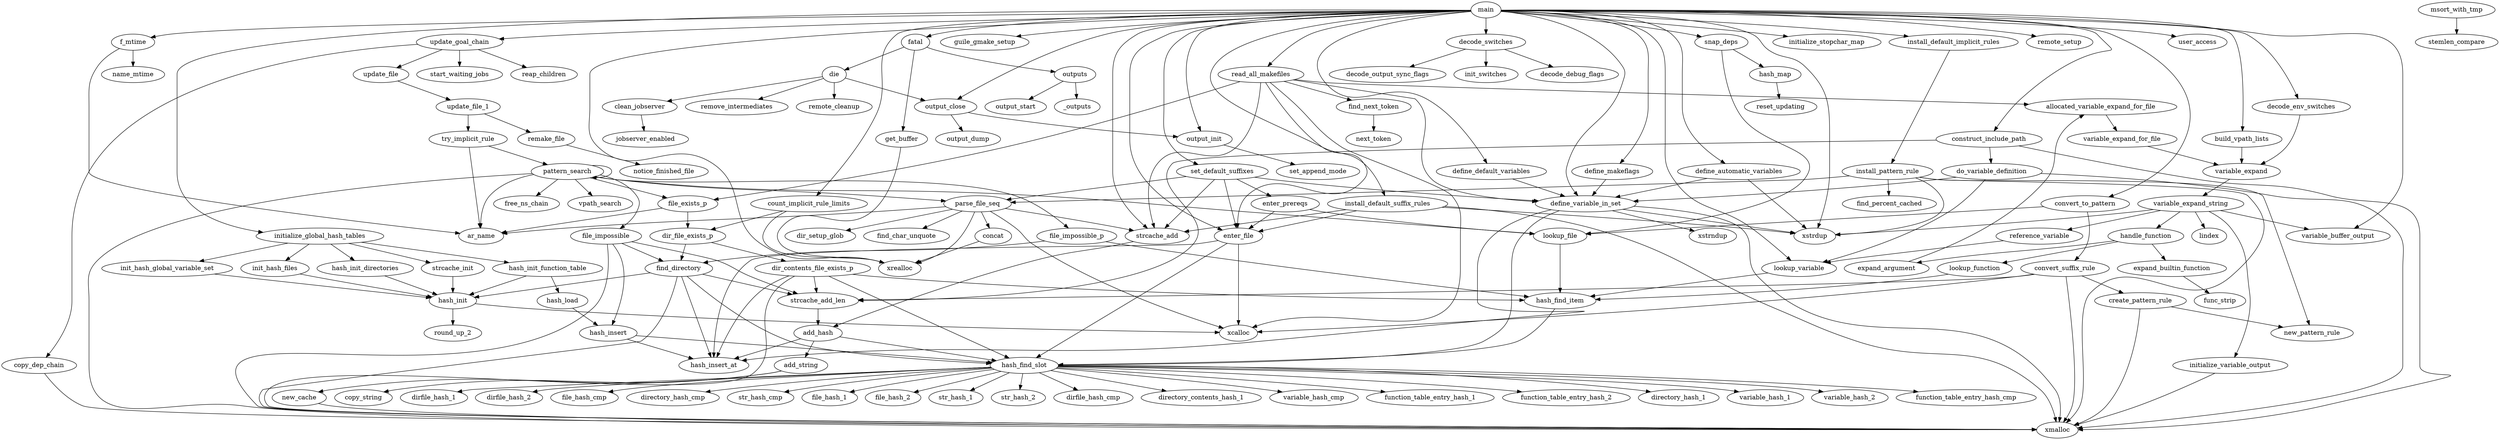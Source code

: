 digraph G {
	"file_impossible" -> "hash_insert";
	"main" -> "initialize_global_hash_tables";
	"define_variable_in_set" -> "hash_insert_at";
	"output_close" -> "output_dump";
	"hash_find_slot" -> "directory_hash_cmp";
	"hash_insert" -> "hash_find_slot";
	"variable_expand_string" -> "xstrdup";
	"f_mtime" -> "name_mtime";
	"main" -> "update_goal_chain";
	"main" -> "guile_gmake_setup";
	"hash_init" -> "round_up_2";
	"fatal" -> "get_buffer";
	"main" -> "fatal";
	"enter_file" -> "xcalloc";
	"variable_expand_string" -> "lindex";
	"handle_function" -> "expand_builtin_function";
	"dir_contents_file_exists_p" -> "hash_find_item";
	"main" -> "xstrdup";
	"initialize_global_hash_tables" -> "strcache_init";
	"die" -> "output_close";
	"main" -> "xrealloc";
	"install_default_implicit_rules" -> "install_pattern_rule";
	"main" -> "define_makeflags";
	"enter_prereqs" -> "lookup_file";
	"init_hash_global_variable_set" -> "hash_init";
	"dir_contents_file_exists_p" -> "xmalloc";
	"initialize_global_hash_tables" -> "init_hash_global_variable_set";
	"install_default_suffix_rules" -> "enter_file";
	"do_variable_definition" -> "lookup_variable";
	"hash_insert" -> "hash_insert_at";
	"hash_init" -> "xcalloc";
	"file_impossible_p" -> "find_directory";
	"get_buffer" -> "xrealloc";
	"parse_file_seq" -> "strcache_add";
	"decode_switches" -> "decode_output_sync_flags";
	"variable_expand" -> "variable_expand_string";
	"main" -> "enter_file";
	"hash_find_slot" -> "str_hash_cmp";
	"install_pattern_rule" -> "parse_file_seq";
	"variable_expand_for_file" -> "variable_expand";
	"try_implicit_rule" -> "pattern_search";
	"handle_function" -> "expand_argument";
	"define_makeflags" -> "define_variable_in_set";
	"hash_load" -> "hash_insert";
	"add_string" -> "copy_string";
	"init_hash_files" -> "hash_init";
	"pattern_search" -> "file_impossible";
	"msort_with_tmp" -> "stemlen_compare";
	"update_goal_chain" -> "update_file";
	"install_default_suffix_rules" -> "strcache_add";
	"add_hash" -> "add_string";
	"read_all_makefiles" -> "enter_file";
	"update_goal_chain" -> "start_waiting_jobs";
	"set_default_suffixes" -> "strcache_add";
	"variable_expand_string" -> "variable_buffer_output";
	"file_impossible" -> "strcache_add_len";
	"file_impossible" -> "xmalloc";
	"pattern_search" -> "file_exists_p";
	"build_vpath_lists" -> "variable_expand";
	"parse_file_seq" -> "dir_setup_glob";
	"fatal" -> "outputs";
	"file_exists_p" -> "ar_name";
	"initialize_global_hash_tables" -> "hash_init_directories";
	"handle_function" -> "lookup_function";
	"main" -> "decode_switches";
	"update_file" -> "update_file_1";
	"find_directory" -> "strcache_add_len";
	"find_directory" -> "hash_find_slot";
	"read_all_makefiles" -> "xcalloc";
	"hash_find_slot" -> "file_hash_1";
	"hash_init_function_table" -> "hash_load";
	"file_exists_p" -> "dir_file_exists_p";
	"hash_find_slot" -> "file_hash_2";
	"reference_variable" -> "lookup_variable";
	"f_mtime" -> "ar_name";
	"count_implicit_rule_limits" -> "dir_file_exists_p";
	"hash_find_slot" -> "str_hash_1";
	"hash_find_slot" -> "str_hash_2";
	"pattern_search" -> "free_ns_chain";
	"expand_builtin_function" -> "func_strip";
	"install_pattern_rule" -> "xstrdup";
	"hash_find_slot" -> "dirfile_hash_cmp";
	"find_directory" -> "hash_insert_at";
	"convert_suffix_rule" -> "xmalloc";
	"main" -> "set_default_suffixes";
	"variable_expand_string" -> "handle_function";
	"create_pattern_rule" -> "new_pattern_rule";
	"snap_deps" -> "lookup_file";
	"dir_contents_file_exists_p" -> "hash_insert_at";
	"hash_find_slot" -> "directory_contents_hash_1";
	"main" -> "initialize_stopchar_map";
	"update_goal_chain" -> "copy_dep_chain";
	"main" -> "define_default_variables";
	"do_variable_definition" -> "define_variable_in_set";
	"add_string" -> "new_cache";
	"initialize_global_hash_tables" -> "init_hash_files";
	"install_pattern_rule" -> "new_pattern_rule";
	"create_pattern_rule" -> "xmalloc";
	"dir_contents_file_exists_p" -> "hash_find_slot";
	"read_all_makefiles" -> "file_exists_p";
	"main" -> "read_all_makefiles";
	"parse_file_seq" -> "xcalloc";
	"hash_find_item" -> "hash_find_slot";
	"die" -> "remove_intermediates";
	"pattern_search" -> "xmalloc";
	"find_directory" -> "xmalloc";
	"outputs" -> "_outputs";
	"define_variable_in_set" -> "xstrndup";
	"convert_suffix_rule" -> "strcache_add_len";
	"dir_contents_file_exists_p" -> "strcache_add_len";
	"file_impossible" -> "find_directory";
	"fatal" -> "die";
	"main" -> "remote_setup";
	"hash_find_slot" -> "variable_hash_cmp";
	"update_file_1" -> "remake_file";
	"parse_file_seq" -> "find_char_unquote";
	"hash_init_directories" -> "hash_init";
	"read_all_makefiles" -> "define_variable_in_set";
	"clean_jobserver" -> "jobserver_enabled";
	"convert_suffix_rule" -> "create_pattern_rule";
	"parse_file_seq" -> "xrealloc";
	"hash_find_slot" -> "function_table_entry_hash_1";
	"main" -> "convert_to_pattern";
	"enter_file" -> "hash_find_slot";
	"strcache_add" -> "add_hash";
	"construct_include_path" -> "do_variable_definition";
	"hash_find_slot" -> "function_table_entry_hash_2";
	"convert_suffix_rule" -> "xcalloc";
	"hash_find_slot" -> "directory_hash_1";
	"convert_to_pattern" -> "lookup_file";
	"hash_map" -> "reset_updating";
	"install_default_suffix_rules" -> "xstrdup";
	"install_pattern_rule" -> "xmalloc";
	"main" -> "construct_include_path";
	"main" -> "user_access";
	"main" -> "install_default_suffix_rules";
	"parse_file_seq" -> "ar_name";
	"pattern_search" -> "lookup_file";
	"set_default_suffixes" -> "define_variable_in_set";
	"set_default_suffixes" -> "parse_file_seq";
	"read_all_makefiles" -> "allocated_variable_expand_for_file";
	"enter_file" -> "hash_insert_at";
	"define_automatic_variables" -> "define_variable_in_set";
	"decode_env_switches" -> "variable_expand";
	"die" -> "clean_jobserver";
	"pattern_search" -> "parse_file_seq";
	"copy_dep_chain" -> "xmalloc";
	"main" -> "f_mtime";
	"lookup_file" -> "hash_find_item";
	"initialize_variable_output" -> "xmalloc";
	"main" -> "count_implicit_rule_limits";
	"convert_to_pattern" -> "convert_suffix_rule";
	"variable_expand_string" -> "initialize_variable_output";
	"hash_find_slot" -> "variable_hash_1";
	"main" -> "output_close";
	"construct_include_path" -> "strcache_add_len";
	"hash_find_slot" -> "variable_hash_2";
	"output_close" -> "output_init";
	"find_directory" -> "hash_init";
	"add_hash" -> "hash_find_slot";
	"outputs" -> "output_start";
	"install_pattern_rule" -> "find_percent_cached";
	"dir_file_exists_p" -> "find_directory";
	"find_next_token" -> "next_token";
	"read_all_makefiles" -> "find_next_token";
	"main" -> "strcache_add";
	"snap_deps" -> "hash_map";
	"hash_find_slot" -> "function_table_entry_hash_cmp";
	"file_impossible_p" -> "hash_find_item";
	"update_goal_chain" -> "reap_children";
	"main" -> "define_automatic_variables";
	"hash_init_function_table" -> "hash_init";
	"lookup_function" -> "hash_find_item";
	"new_cache" -> "xmalloc";
	"die" -> "remote_cleanup";
	"set_default_suffixes" -> "enter_prereqs";
	"decode_switches" -> "init_switches";
	"initialize_global_hash_tables" -> "hash_init_function_table";
	"define_variable_in_set" -> "xstrdup";
	"define_automatic_variables" -> "xstrdup";
	"set_default_suffixes" -> "enter_file";
	"lookup_variable" -> "hash_find_item";
	"do_variable_definition" -> "xmalloc";
	"add_hash" -> "hash_insert_at";
	"pattern_search" -> "ar_name";
	"allocated_variable_expand_for_file" -> "variable_expand_for_file";
	"pattern_search" -> "file_impossible_p";
	"enter_prereqs" -> "enter_file";
	"strcache_init" -> "hash_init";
	"main" -> "define_variable_in_set";
	"main" -> "build_vpath_lists";
	"install_default_suffix_rules" -> "xmalloc";
	"main" -> "output_init";
	"main" -> "decode_env_switches";
	"count_implicit_rule_limits" -> "xrealloc";
	"parse_file_seq" -> "concat";
	"remake_file" -> "notice_finished_file";
	"decode_switches" -> "decode_debug_flags";
	"construct_include_path" -> "xmalloc";
	"define_variable_in_set" -> "hash_find_slot";
	"main" -> "snap_deps";
	"read_all_makefiles" -> "strcache_add";
	"hash_find_slot" -> "dirfile_hash_1";
	"concat" -> "xrealloc";
	"main" -> "lookup_variable";
	"define_variable_in_set" -> "xmalloc";
	"hash_find_slot" -> "dirfile_hash_2";
	"strcache_add_len" -> "add_hash";
	"pattern_search" -> "pattern_search";
	"main" -> "variable_buffer_output";
	"pattern_search" -> "vpath_search";
	"update_file_1" -> "try_implicit_rule";
	"main" -> "install_default_implicit_rules";
	"dir_file_exists_p" -> "dir_contents_file_exists_p";
	"hash_find_slot" -> "file_hash_cmp";
	"variable_expand_string" -> "reference_variable";
	"expand_argument" -> "allocated_variable_expand_for_file";
	"try_implicit_rule" -> "ar_name";
	"define_default_variables" -> "define_variable_in_set";
	"output_init" -> "set_append_mode";
}
